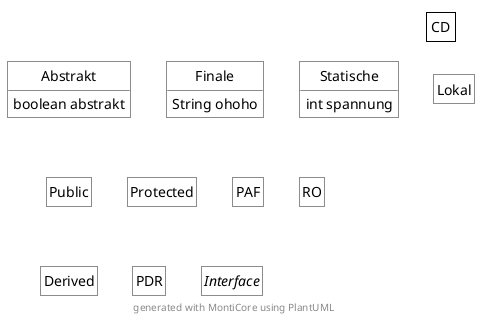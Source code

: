 @startuml
<style>
	classDiagram {
		class {
			BackgroundColor White
			RoundCorner 0
	  }
	  legend {
      BackgroundColor White
      RoundCorner 0
    }
</style>
hide circle
hide empty members
  skinparam classAttributeIconSize 0
legend top right
  CD
end legend
class Abstrakt {
  {field} boolean abstrakt
}
class Finale {
  {field} String ohoho
}
class Statische {
  {field} int spannung
}
class Lokal
class Public
class Protected
class PAF
class RO
class Derived
class PDR
interface Interface
center footer generated with MontiCore using PlantUML
@enduml

